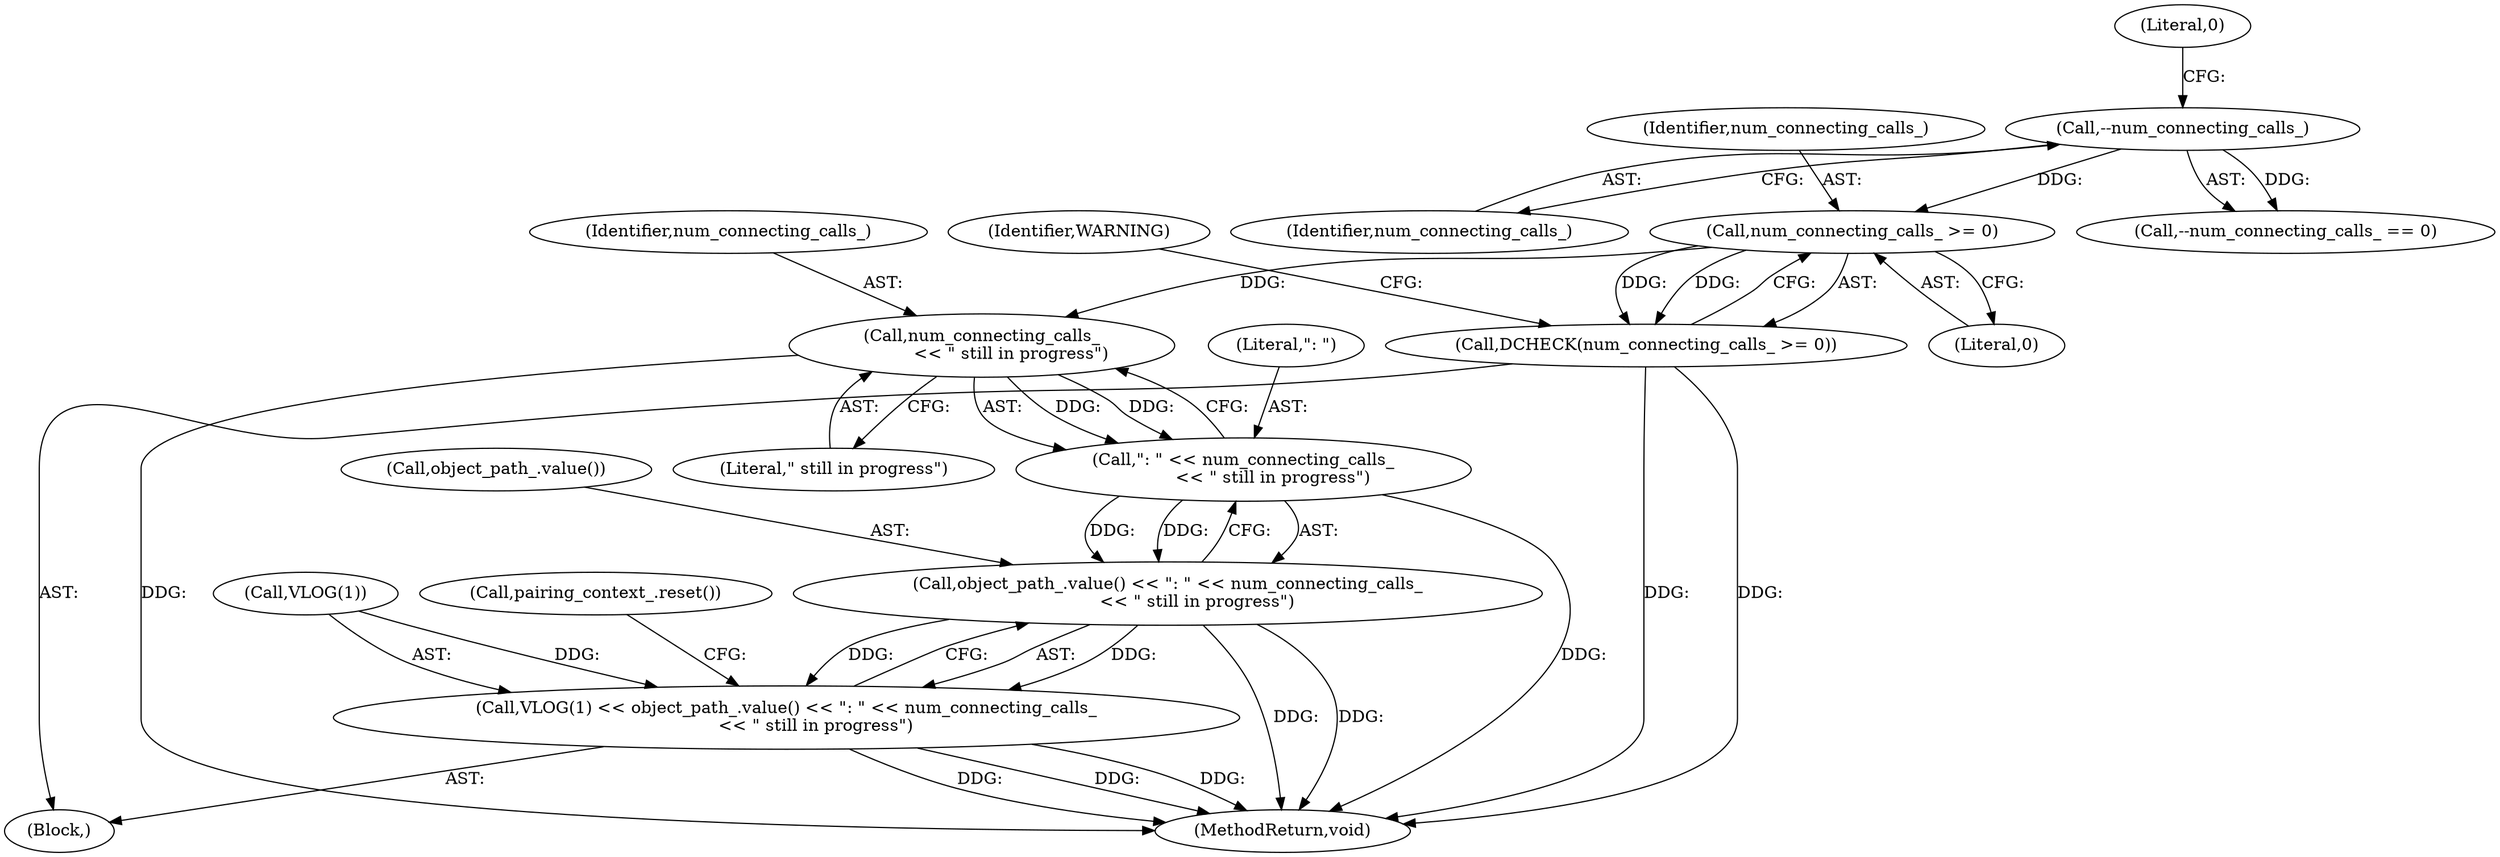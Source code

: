 digraph "0_Chrome_d358f57009b85fb7440208afa5ba87636b491889_14@API" {
"1000113" [label="(Call,num_connecting_calls_ >= 0)"];
"1000107" [label="(Call,--num_connecting_calls_)"];
"1000112" [label="(Call,DCHECK(num_connecting_calls_ >= 0))"];
"1000135" [label="(Call,num_connecting_calls_\n           << \" still in progress\")"];
"1000133" [label="(Call,\": \" << num_connecting_calls_\n           << \" still in progress\")"];
"1000131" [label="(Call,object_path_.value() << \": \" << num_connecting_calls_\n           << \" still in progress\")"];
"1000128" [label="(Call,VLOG(1) << object_path_.value() << \": \" << num_connecting_calls_\n           << \" still in progress\")"];
"1000104" [label="(Block,)"];
"1000133" [label="(Call,\": \" << num_connecting_calls_\n           << \" still in progress\")"];
"1000129" [label="(Call,VLOG(1))"];
"1000109" [label="(Literal,0)"];
"1000136" [label="(Identifier,num_connecting_calls_)"];
"1000128" [label="(Call,VLOG(1) << object_path_.value() << \": \" << num_connecting_calls_\n           << \" still in progress\")"];
"1000113" [label="(Call,num_connecting_calls_ >= 0)"];
"1000112" [label="(Call,DCHECK(num_connecting_calls_ >= 0))"];
"1000138" [label="(Call,pairing_context_.reset())"];
"1000114" [label="(Identifier,num_connecting_calls_)"];
"1000135" [label="(Call,num_connecting_calls_\n           << \" still in progress\")"];
"1000132" [label="(Call,object_path_.value())"];
"1000118" [label="(Identifier,WARNING)"];
"1000131" [label="(Call,object_path_.value() << \": \" << num_connecting_calls_\n           << \" still in progress\")"];
"1000200" [label="(MethodReturn,void)"];
"1000107" [label="(Call,--num_connecting_calls_)"];
"1000108" [label="(Identifier,num_connecting_calls_)"];
"1000134" [label="(Literal,\": \")"];
"1000137" [label="(Literal,\" still in progress\")"];
"1000106" [label="(Call,--num_connecting_calls_ == 0)"];
"1000115" [label="(Literal,0)"];
"1000113" -> "1000112"  [label="AST: "];
"1000113" -> "1000115"  [label="CFG: "];
"1000114" -> "1000113"  [label="AST: "];
"1000115" -> "1000113"  [label="AST: "];
"1000112" -> "1000113"  [label="CFG: "];
"1000113" -> "1000112"  [label="DDG: "];
"1000113" -> "1000112"  [label="DDG: "];
"1000107" -> "1000113"  [label="DDG: "];
"1000113" -> "1000135"  [label="DDG: "];
"1000107" -> "1000106"  [label="AST: "];
"1000107" -> "1000108"  [label="CFG: "];
"1000108" -> "1000107"  [label="AST: "];
"1000109" -> "1000107"  [label="CFG: "];
"1000107" -> "1000106"  [label="DDG: "];
"1000112" -> "1000104"  [label="AST: "];
"1000118" -> "1000112"  [label="CFG: "];
"1000112" -> "1000200"  [label="DDG: "];
"1000112" -> "1000200"  [label="DDG: "];
"1000135" -> "1000133"  [label="AST: "];
"1000135" -> "1000137"  [label="CFG: "];
"1000136" -> "1000135"  [label="AST: "];
"1000137" -> "1000135"  [label="AST: "];
"1000133" -> "1000135"  [label="CFG: "];
"1000135" -> "1000200"  [label="DDG: "];
"1000135" -> "1000133"  [label="DDG: "];
"1000135" -> "1000133"  [label="DDG: "];
"1000133" -> "1000131"  [label="AST: "];
"1000134" -> "1000133"  [label="AST: "];
"1000131" -> "1000133"  [label="CFG: "];
"1000133" -> "1000200"  [label="DDG: "];
"1000133" -> "1000131"  [label="DDG: "];
"1000133" -> "1000131"  [label="DDG: "];
"1000131" -> "1000128"  [label="AST: "];
"1000132" -> "1000131"  [label="AST: "];
"1000128" -> "1000131"  [label="CFG: "];
"1000131" -> "1000200"  [label="DDG: "];
"1000131" -> "1000200"  [label="DDG: "];
"1000131" -> "1000128"  [label="DDG: "];
"1000131" -> "1000128"  [label="DDG: "];
"1000128" -> "1000104"  [label="AST: "];
"1000129" -> "1000128"  [label="AST: "];
"1000138" -> "1000128"  [label="CFG: "];
"1000128" -> "1000200"  [label="DDG: "];
"1000128" -> "1000200"  [label="DDG: "];
"1000128" -> "1000200"  [label="DDG: "];
"1000129" -> "1000128"  [label="DDG: "];
}
